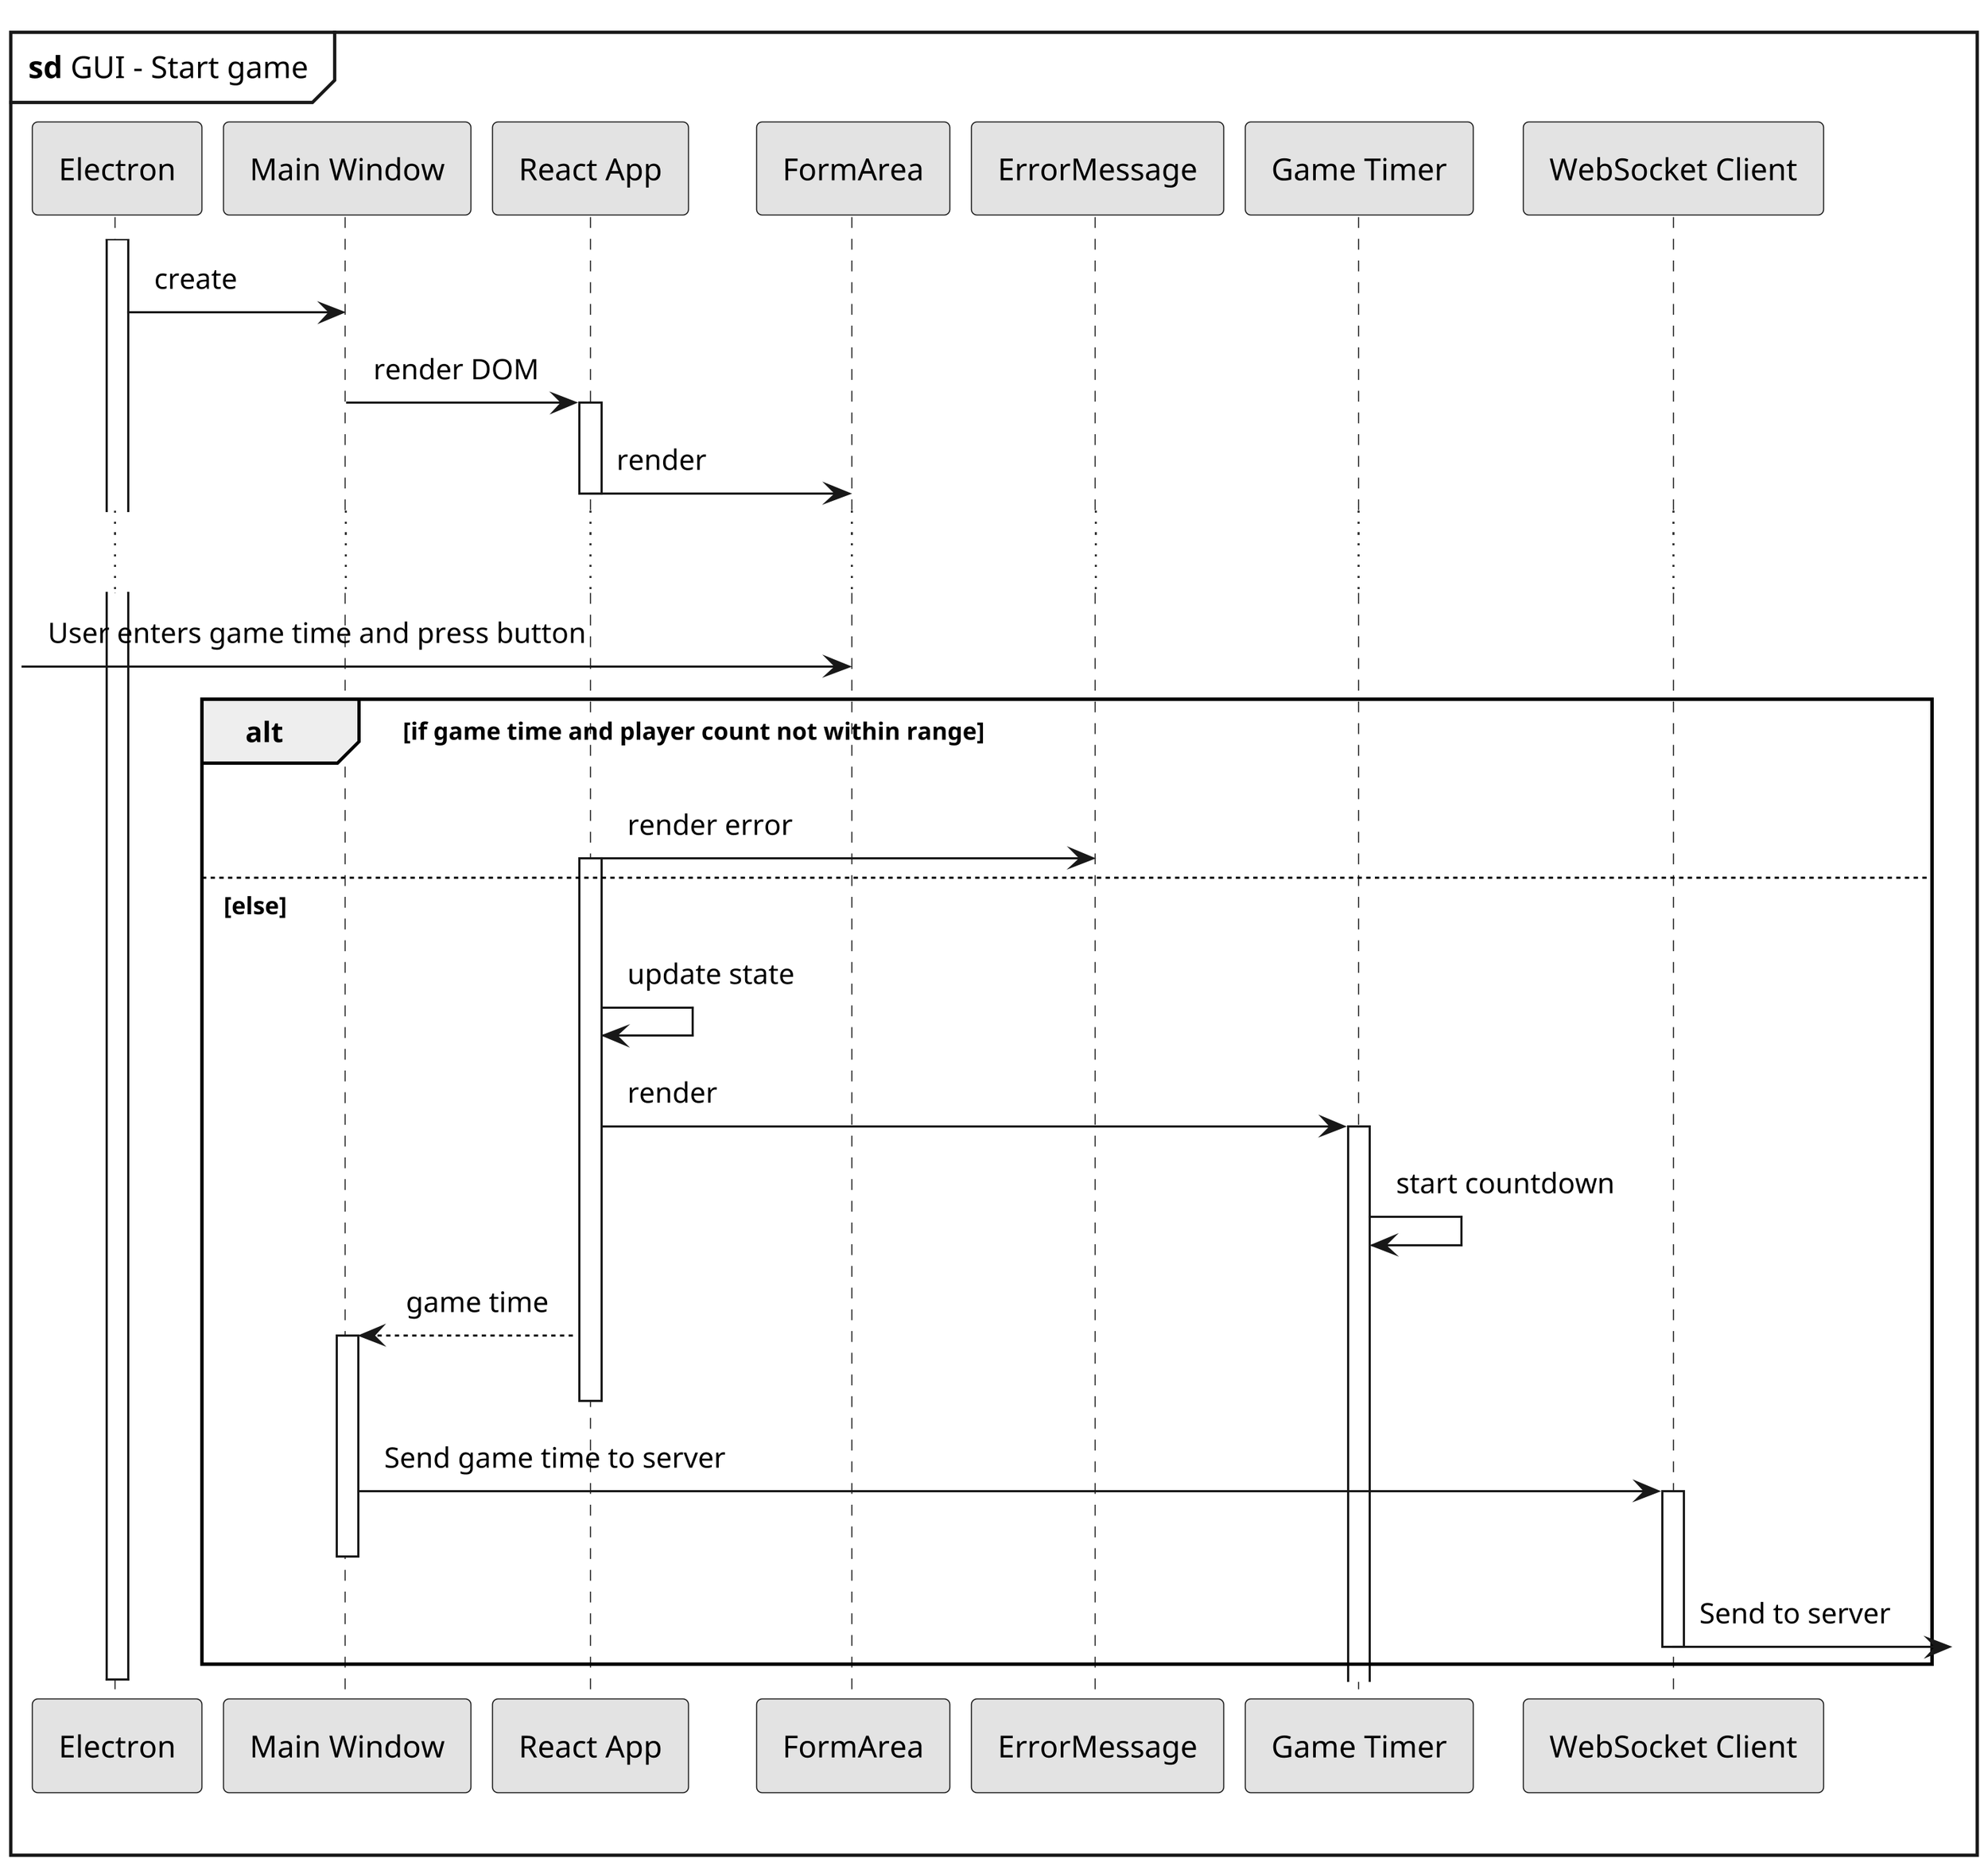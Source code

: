@startuml GUIsdStartGame

skinparam {
    monochrome true
    dpi 300
    padding 5
    packageStyle rectangle
    packageStyle frame
    shadowing false
}

mainframe **sd** GUI - Start game

    participant Electron
    participant "Main Window" as main
    participant "React App" as react
    participant "FormArea" as form
    participant "ErrorMessage" as error
    participant "Game Timer" as timer
    participant "WebSocket Client" as ws

    activate Electron
    Electron -> main: create
    main -> react++: render DOM
    react -> form--: render
    ...
    [->form: User enters game time and press button

    alt if game time and player count not within range
        react -> error: render error
    else else
        activate react
        react -> react: update state
        react -> timer++: render
        timer -> timer: start countdown
        react --> main++: game time
        deactivate react
        main -> ws++: Send game time to server
        deactivate main
        ws ->]: Send to server
        deactivate ws
    end
    deactivate Electron

@enduml